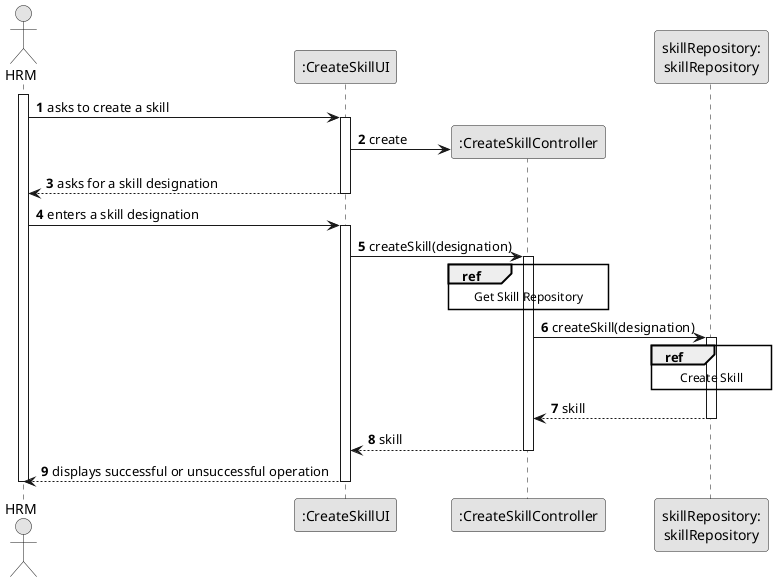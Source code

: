 @startuml
skinparam monochrome true
skinparam packageStyle rectangle
skinparam shadowing false

autonumber

actor "HRM" as HRM
participant ":CreateSkillUI" as UI
participant ":CreateSkillController" as CTRL
participant "skillRepository:\nskillRepository" as skillRepository

activate HRM

HRM ->UI : asks to create a skill
activate UI

UI -> CTRL** : create

UI --> HRM : asks for a skill designation
deactivate UI

HRM -> UI : enters a skill designation
activate UI

UI->CTRL : createSkill(designation)
activate CTRL

ref over CTRL
Get Skill Repository
end ref

CTRL -> skillRepository : createSkill(designation)

activate skillRepository
ref over skillRepository
Create Skill
end ref

    CTRL <-- skillRepository : skill
    deactivate skillRepository



    CTRL --> UI : skill
    deactivate CTRL


    UI --> HRM : displays successful or unsuccessful operation
    deactivate UI
deactivate HRM
@enduml
